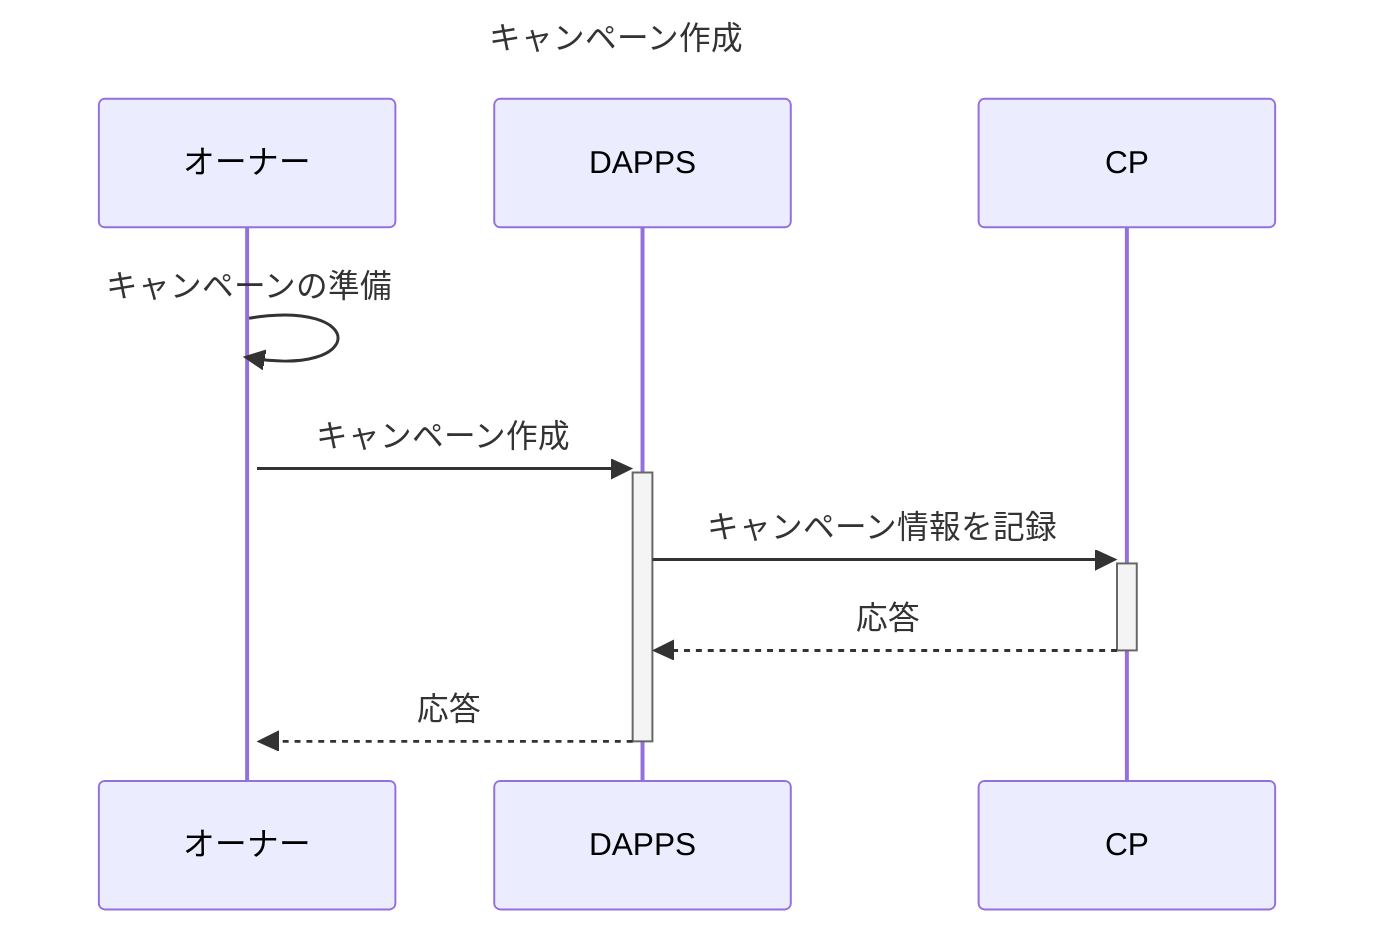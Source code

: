 sequenceDiagram
Title: キャンペーン作成
participant OW AS オーナー
participant DAPPS

OW ->>+ OW: キャンペーンの準備

OW ->>+ DAPPS: キャンペーン作成
    DAPPS ->>+ CP: キャンペーン情報を記録
    CP -->>- DAPPS : 応答
DAPPS -->>- OW : 応答